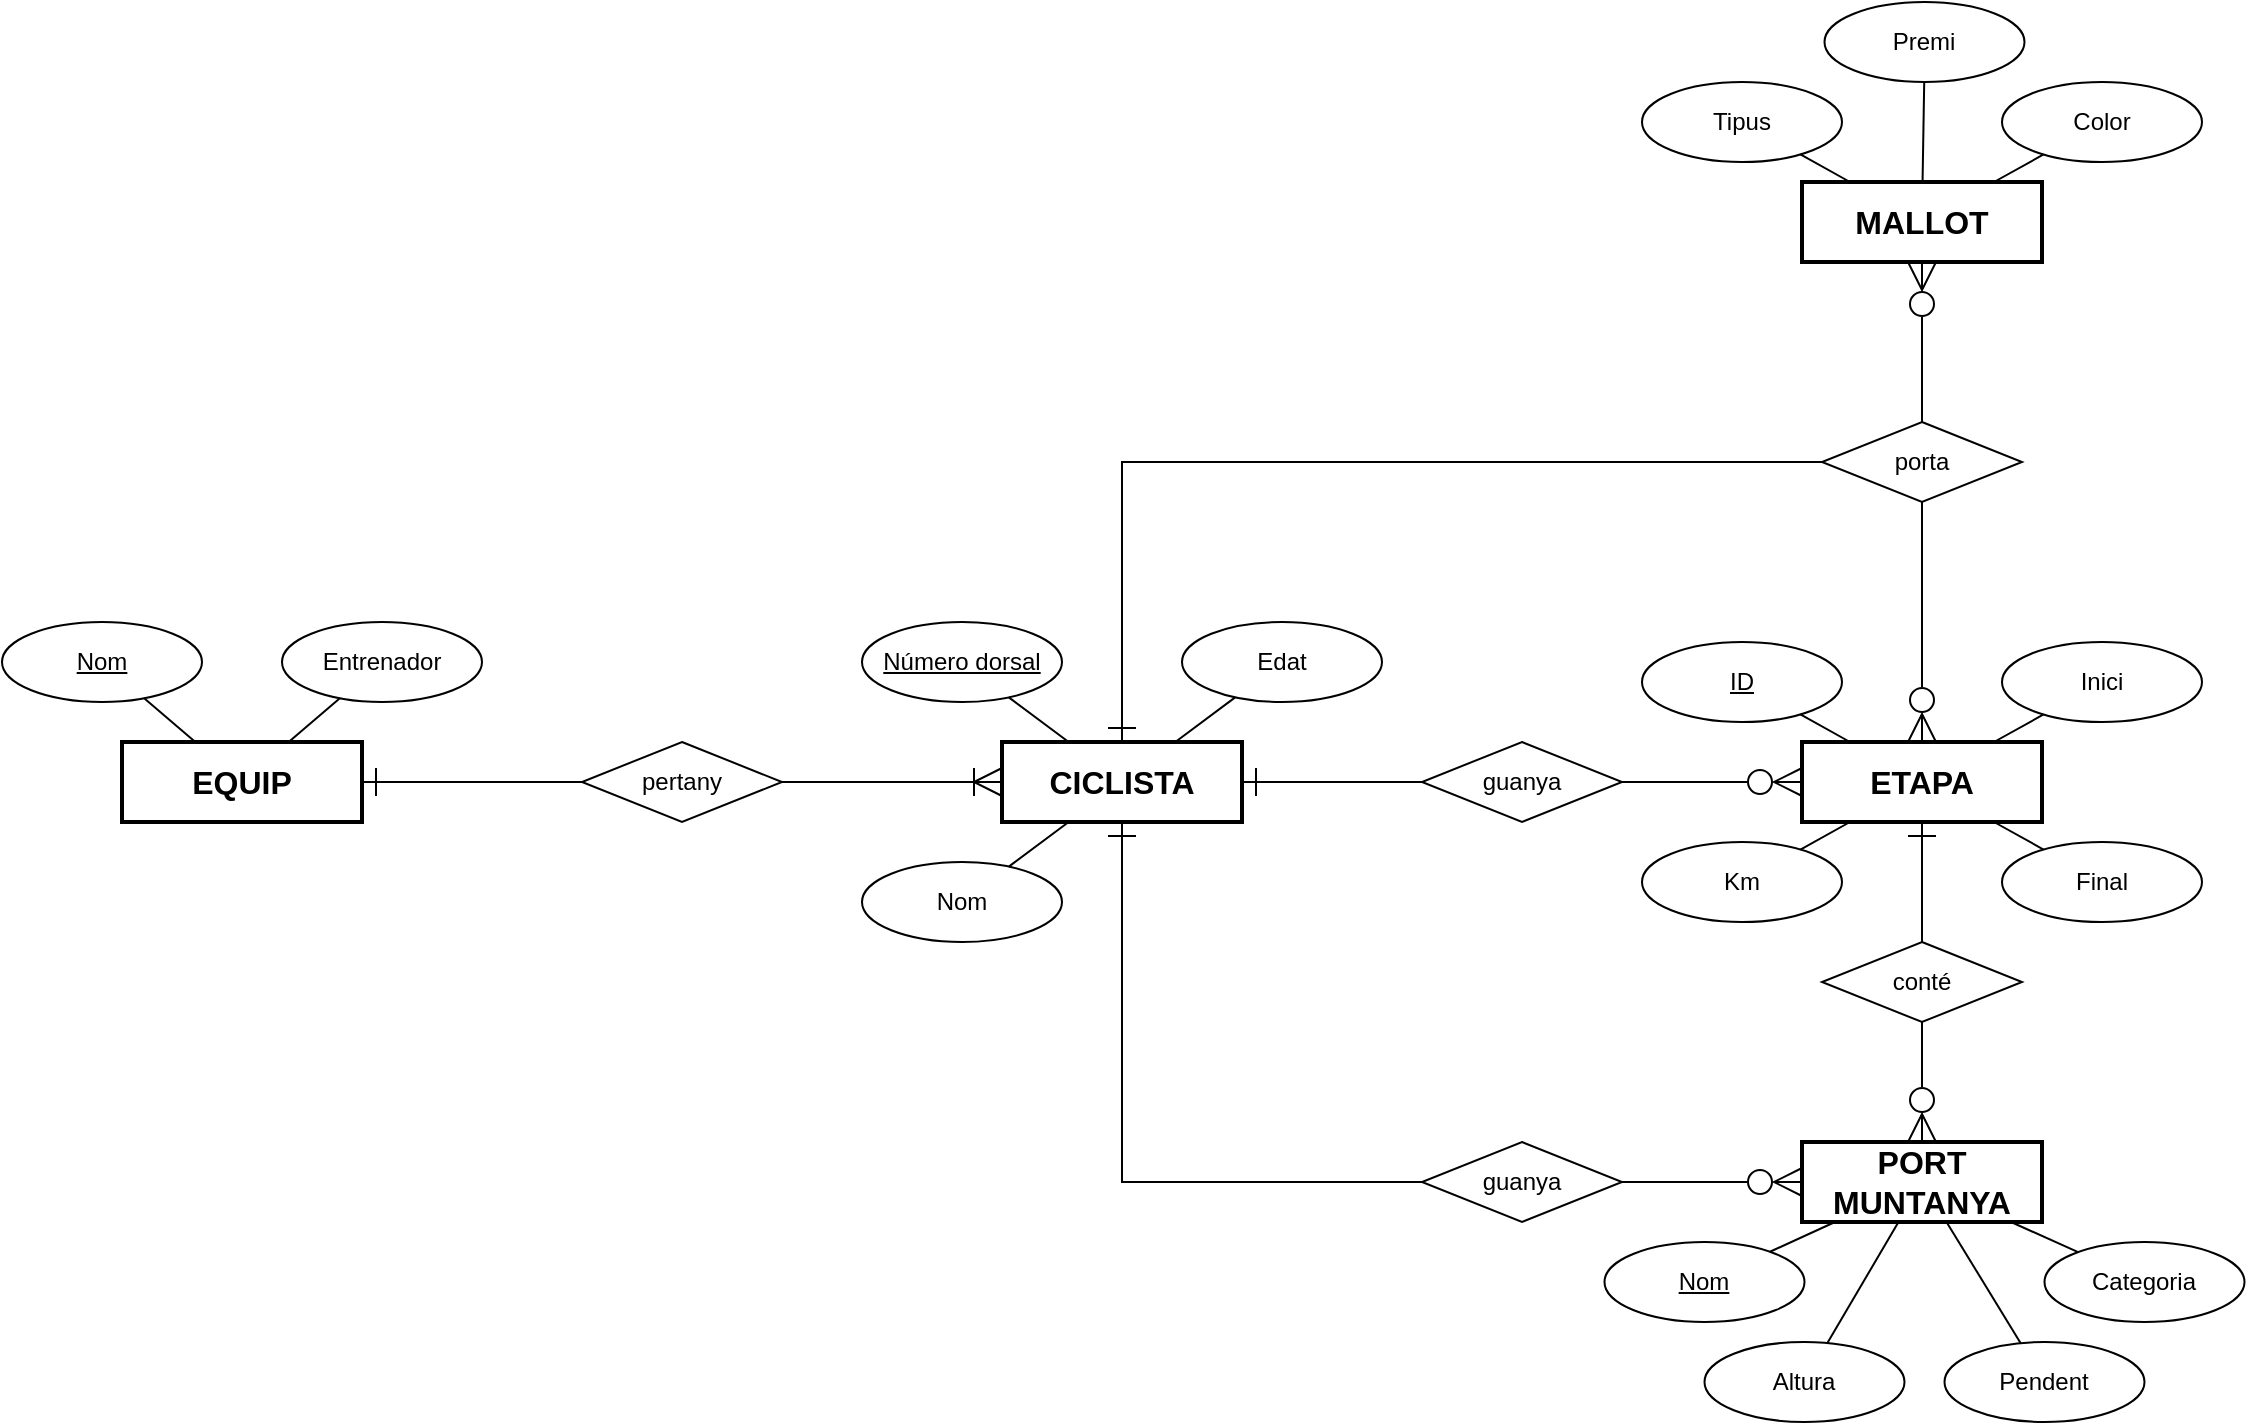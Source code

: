 <mxfile version="22.0.8" type="device">
  <diagram name="Pàgina-1" id="5p1RK1gfJNGb53cNKMp1">
    <mxGraphModel dx="3728" dy="1118" grid="1" gridSize="10" guides="1" tooltips="1" connect="1" arrows="1" fold="1" page="1" pageScale="1" pageWidth="1654" pageHeight="1169" math="0" shadow="0">
      <root>
        <mxCell id="0" />
        <mxCell id="1" parent="0" />
        <mxCell id="gsU7J_CmsxOtAL61VXyF-1" value="CICLISTA" style="whiteSpace=wrap;html=1;align=center;strokeWidth=2;fontSize=16;fontStyle=1" parent="1" vertex="1">
          <mxGeometry x="360" y="720" width="120" height="40" as="geometry" />
        </mxCell>
        <mxCell id="gsU7J_CmsxOtAL61VXyF-4" value="Nom" style="ellipse;whiteSpace=wrap;html=1;align=center;" parent="1" vertex="1">
          <mxGeometry x="290" y="780" width="100" height="40" as="geometry" />
        </mxCell>
        <mxCell id="gsU7J_CmsxOtAL61VXyF-5" value="Número dorsal" style="ellipse;whiteSpace=wrap;html=1;align=center;fontStyle=4" parent="1" vertex="1">
          <mxGeometry x="290" y="660" width="100" height="40" as="geometry" />
        </mxCell>
        <mxCell id="gsU7J_CmsxOtAL61VXyF-7" value="Edat" style="ellipse;whiteSpace=wrap;html=1;align=center;" parent="1" vertex="1">
          <mxGeometry x="450" y="660" width="100" height="40" as="geometry" />
        </mxCell>
        <mxCell id="gsU7J_CmsxOtAL61VXyF-11" style="rounded=0;orthogonalLoop=1;jettySize=auto;html=1;endArrow=none;endFill=0;" parent="1" source="gsU7J_CmsxOtAL61VXyF-4" target="gsU7J_CmsxOtAL61VXyF-1" edge="1">
          <mxGeometry relative="1" as="geometry">
            <mxPoint x="336" y="823" as="sourcePoint" />
            <mxPoint x="400" y="780" as="targetPoint" />
          </mxGeometry>
        </mxCell>
        <mxCell id="gsU7J_CmsxOtAL61VXyF-12" style="rounded=0;orthogonalLoop=1;jettySize=auto;html=1;endArrow=none;endFill=0;" parent="1" source="gsU7J_CmsxOtAL61VXyF-5" target="gsU7J_CmsxOtAL61VXyF-1" edge="1">
          <mxGeometry relative="1" as="geometry">
            <mxPoint x="346" y="833" as="sourcePoint" />
            <mxPoint x="410" y="790" as="targetPoint" />
          </mxGeometry>
        </mxCell>
        <mxCell id="gsU7J_CmsxOtAL61VXyF-15" style="rounded=0;orthogonalLoop=1;jettySize=auto;html=1;endArrow=none;endFill=0;" parent="1" source="gsU7J_CmsxOtAL61VXyF-7" target="gsU7J_CmsxOtAL61VXyF-1" edge="1">
          <mxGeometry relative="1" as="geometry">
            <mxPoint x="376" y="863" as="sourcePoint" />
            <mxPoint x="440" y="820" as="targetPoint" />
          </mxGeometry>
        </mxCell>
        <mxCell id="gsU7J_CmsxOtAL61VXyF-40" value="EQUIP" style="whiteSpace=wrap;html=1;align=center;strokeWidth=2;fontSize=16;fontStyle=1" parent="1" vertex="1">
          <mxGeometry x="-80" y="720" width="120" height="40" as="geometry" />
        </mxCell>
        <mxCell id="gsU7J_CmsxOtAL61VXyF-42" value="Nom" style="ellipse;whiteSpace=wrap;html=1;align=center;fontStyle=4" parent="1" vertex="1">
          <mxGeometry x="-140" y="660" width="100" height="40" as="geometry" />
        </mxCell>
        <mxCell id="gsU7J_CmsxOtAL61VXyF-43" style="rounded=0;orthogonalLoop=1;jettySize=auto;html=1;endArrow=none;endFill=0;" parent="1" source="gsU7J_CmsxOtAL61VXyF-42" target="gsU7J_CmsxOtAL61VXyF-40" edge="1">
          <mxGeometry relative="1" as="geometry">
            <mxPoint x="-590" y="810" as="sourcePoint" />
            <mxPoint x="-590" y="770" as="targetPoint" />
          </mxGeometry>
        </mxCell>
        <mxCell id="Hw_j9LHr1kkJMjUZphTQ-1" value="Entrenador" style="ellipse;whiteSpace=wrap;html=1;align=center;" parent="1" vertex="1">
          <mxGeometry y="660" width="100" height="40" as="geometry" />
        </mxCell>
        <mxCell id="Hw_j9LHr1kkJMjUZphTQ-2" style="rounded=0;orthogonalLoop=1;jettySize=auto;html=1;endArrow=none;endFill=0;" parent="1" source="Hw_j9LHr1kkJMjUZphTQ-1" target="gsU7J_CmsxOtAL61VXyF-40" edge="1">
          <mxGeometry relative="1" as="geometry">
            <mxPoint x="-39" y="792" as="sourcePoint" />
            <mxPoint x="-13" y="770" as="targetPoint" />
          </mxGeometry>
        </mxCell>
        <mxCell id="Hw_j9LHr1kkJMjUZphTQ-3" value="pertany" style="shape=rhombus;perimeter=rhombusPerimeter;whiteSpace=wrap;html=1;align=center;" parent="1" vertex="1">
          <mxGeometry x="150" y="720" width="100" height="40" as="geometry" />
        </mxCell>
        <mxCell id="Hw_j9LHr1kkJMjUZphTQ-4" style="rounded=0;orthogonalLoop=1;jettySize=auto;html=1;endArrow=ERoneToMany;endFill=0;edgeStyle=orthogonalEdgeStyle;endSize=12;" parent="1" source="Hw_j9LHr1kkJMjUZphTQ-3" target="gsU7J_CmsxOtAL61VXyF-1" edge="1">
          <mxGeometry relative="1" as="geometry">
            <mxPoint x="1190" y="710" as="sourcePoint" />
            <mxPoint x="1170" y="770" as="targetPoint" />
          </mxGeometry>
        </mxCell>
        <mxCell id="Hw_j9LHr1kkJMjUZphTQ-5" style="rounded=0;orthogonalLoop=1;jettySize=auto;html=1;endArrow=ERone;endFill=0;edgeStyle=orthogonalEdgeStyle;endSize=12;" parent="1" source="Hw_j9LHr1kkJMjUZphTQ-3" target="gsU7J_CmsxOtAL61VXyF-40" edge="1">
          <mxGeometry relative="1" as="geometry">
            <mxPoint x="1200" y="720" as="sourcePoint" />
            <mxPoint x="1180" y="780" as="targetPoint" />
          </mxGeometry>
        </mxCell>
        <mxCell id="Hw_j9LHr1kkJMjUZphTQ-8" value="MALLOT" style="whiteSpace=wrap;html=1;align=center;strokeWidth=2;fontSize=16;fontStyle=1" parent="1" vertex="1">
          <mxGeometry x="760" y="440" width="120" height="40" as="geometry" />
        </mxCell>
        <mxCell id="Hw_j9LHr1kkJMjUZphTQ-10" style="rounded=0;orthogonalLoop=1;jettySize=auto;html=1;endArrow=ERone;endFill=0;edgeStyle=orthogonalEdgeStyle;endSize=12;" parent="1" source="r7K02Fi8UwTzBW3lLoMd-29" target="gsU7J_CmsxOtAL61VXyF-1" edge="1">
          <mxGeometry relative="1" as="geometry">
            <mxPoint x="870" y="790" as="sourcePoint" />
            <mxPoint x="750" y="790" as="targetPoint" />
          </mxGeometry>
        </mxCell>
        <mxCell id="Hw_j9LHr1kkJMjUZphTQ-11" style="rounded=0;orthogonalLoop=1;jettySize=auto;html=1;endArrow=ERzeroToMany;endFill=0;edgeStyle=orthogonalEdgeStyle;endSize=12;" parent="1" source="r7K02Fi8UwTzBW3lLoMd-29" target="Hw_j9LHr1kkJMjUZphTQ-8" edge="1">
          <mxGeometry relative="1" as="geometry">
            <mxPoint x="819.4" y="560" as="sourcePoint" />
            <mxPoint x="800" y="710" as="targetPoint" />
          </mxGeometry>
        </mxCell>
        <mxCell id="Hw_j9LHr1kkJMjUZphTQ-12" value="Premi" style="ellipse;whiteSpace=wrap;html=1;align=center;" parent="1" vertex="1">
          <mxGeometry x="771.25" y="350" width="100" height="40" as="geometry" />
        </mxCell>
        <mxCell id="Hw_j9LHr1kkJMjUZphTQ-13" value="Tipus" style="ellipse;whiteSpace=wrap;html=1;align=center;" parent="1" vertex="1">
          <mxGeometry x="680" y="390" width="100" height="40" as="geometry" />
        </mxCell>
        <mxCell id="Hw_j9LHr1kkJMjUZphTQ-14" value="Color" style="ellipse;whiteSpace=wrap;html=1;align=center;" parent="1" vertex="1">
          <mxGeometry x="860" y="390" width="100" height="40" as="geometry" />
        </mxCell>
        <mxCell id="Hw_j9LHr1kkJMjUZphTQ-15" style="rounded=0;orthogonalLoop=1;jettySize=auto;html=1;endArrow=none;endFill=0;" parent="1" source="Hw_j9LHr1kkJMjUZphTQ-12" target="Hw_j9LHr1kkJMjUZphTQ-8" edge="1">
          <mxGeometry relative="1" as="geometry">
            <mxPoint x="736" y="363" as="sourcePoint" />
            <mxPoint x="820" y="300" as="targetPoint" />
          </mxGeometry>
        </mxCell>
        <mxCell id="Hw_j9LHr1kkJMjUZphTQ-16" style="rounded=0;orthogonalLoop=1;jettySize=auto;html=1;endArrow=none;endFill=0;" parent="1" source="Hw_j9LHr1kkJMjUZphTQ-13" target="Hw_j9LHr1kkJMjUZphTQ-8" edge="1">
          <mxGeometry relative="1" as="geometry">
            <mxPoint x="746" y="373" as="sourcePoint" />
            <mxPoint x="784" y="300" as="targetPoint" />
          </mxGeometry>
        </mxCell>
        <mxCell id="Hw_j9LHr1kkJMjUZphTQ-17" style="rounded=0;orthogonalLoop=1;jettySize=auto;html=1;endArrow=none;endFill=0;" parent="1" source="Hw_j9LHr1kkJMjUZphTQ-14" target="Hw_j9LHr1kkJMjUZphTQ-8" edge="1">
          <mxGeometry relative="1" as="geometry">
            <mxPoint x="776" y="403" as="sourcePoint" />
            <mxPoint x="856" y="300" as="targetPoint" />
          </mxGeometry>
        </mxCell>
        <mxCell id="r7K02Fi8UwTzBW3lLoMd-2" value="ETAPA" style="whiteSpace=wrap;html=1;align=center;strokeWidth=2;fontSize=16;fontStyle=1" parent="1" vertex="1">
          <mxGeometry x="760" y="720" width="120" height="40" as="geometry" />
        </mxCell>
        <mxCell id="r7K02Fi8UwTzBW3lLoMd-3" value="Inici" style="ellipse;whiteSpace=wrap;html=1;align=center;" parent="1" vertex="1">
          <mxGeometry x="860" y="670" width="100" height="40" as="geometry" />
        </mxCell>
        <mxCell id="r7K02Fi8UwTzBW3lLoMd-4" value="ID" style="ellipse;whiteSpace=wrap;html=1;align=center;fontStyle=4" parent="1" vertex="1">
          <mxGeometry x="680" y="670" width="100" height="40" as="geometry" />
        </mxCell>
        <mxCell id="r7K02Fi8UwTzBW3lLoMd-5" value="Final" style="ellipse;whiteSpace=wrap;html=1;align=center;" parent="1" vertex="1">
          <mxGeometry x="860" y="770" width="100" height="40" as="geometry" />
        </mxCell>
        <mxCell id="r7K02Fi8UwTzBW3lLoMd-6" style="rounded=0;orthogonalLoop=1;jettySize=auto;html=1;endArrow=none;endFill=0;" parent="1" source="r7K02Fi8UwTzBW3lLoMd-3" target="r7K02Fi8UwTzBW3lLoMd-2" edge="1">
          <mxGeometry relative="1" as="geometry">
            <mxPoint x="736" y="643" as="sourcePoint" />
            <mxPoint x="820" y="580" as="targetPoint" />
          </mxGeometry>
        </mxCell>
        <mxCell id="r7K02Fi8UwTzBW3lLoMd-7" style="rounded=0;orthogonalLoop=1;jettySize=auto;html=1;endArrow=none;endFill=0;" parent="1" source="r7K02Fi8UwTzBW3lLoMd-4" target="r7K02Fi8UwTzBW3lLoMd-2" edge="1">
          <mxGeometry relative="1" as="geometry">
            <mxPoint x="746" y="653" as="sourcePoint" />
            <mxPoint x="784" y="580" as="targetPoint" />
          </mxGeometry>
        </mxCell>
        <mxCell id="r7K02Fi8UwTzBW3lLoMd-8" style="rounded=0;orthogonalLoop=1;jettySize=auto;html=1;endArrow=none;endFill=0;" parent="1" source="r7K02Fi8UwTzBW3lLoMd-5" target="r7K02Fi8UwTzBW3lLoMd-2" edge="1">
          <mxGeometry relative="1" as="geometry">
            <mxPoint x="776" y="683" as="sourcePoint" />
            <mxPoint x="856" y="580" as="targetPoint" />
          </mxGeometry>
        </mxCell>
        <mxCell id="r7K02Fi8UwTzBW3lLoMd-9" value="PORT MUNTANYA" style="whiteSpace=wrap;html=1;align=center;strokeWidth=2;fontSize=16;fontStyle=1" parent="1" vertex="1">
          <mxGeometry x="760" y="920" width="120" height="40" as="geometry" />
        </mxCell>
        <mxCell id="r7K02Fi8UwTzBW3lLoMd-10" value="Altura" style="ellipse;whiteSpace=wrap;html=1;align=center;" parent="1" vertex="1">
          <mxGeometry x="711.25" y="1020" width="100" height="40" as="geometry" />
        </mxCell>
        <mxCell id="r7K02Fi8UwTzBW3lLoMd-11" value="Nom" style="ellipse;whiteSpace=wrap;html=1;align=center;fontStyle=4" parent="1" vertex="1">
          <mxGeometry x="661.25" y="970" width="100" height="40" as="geometry" />
        </mxCell>
        <mxCell id="r7K02Fi8UwTzBW3lLoMd-12" value="Categoria" style="ellipse;whiteSpace=wrap;html=1;align=center;" parent="1" vertex="1">
          <mxGeometry x="881.25" y="970" width="100" height="40" as="geometry" />
        </mxCell>
        <mxCell id="r7K02Fi8UwTzBW3lLoMd-13" style="rounded=0;orthogonalLoop=1;jettySize=auto;html=1;endArrow=none;endFill=0;" parent="1" source="r7K02Fi8UwTzBW3lLoMd-10" target="r7K02Fi8UwTzBW3lLoMd-9" edge="1">
          <mxGeometry relative="1" as="geometry">
            <mxPoint x="737.25" y="843" as="sourcePoint" />
            <mxPoint x="821.25" y="780" as="targetPoint" />
          </mxGeometry>
        </mxCell>
        <mxCell id="r7K02Fi8UwTzBW3lLoMd-14" style="rounded=0;orthogonalLoop=1;jettySize=auto;html=1;endArrow=none;endFill=0;" parent="1" source="r7K02Fi8UwTzBW3lLoMd-11" target="r7K02Fi8UwTzBW3lLoMd-9" edge="1">
          <mxGeometry relative="1" as="geometry">
            <mxPoint x="747.25" y="853" as="sourcePoint" />
            <mxPoint x="785.25" y="780" as="targetPoint" />
          </mxGeometry>
        </mxCell>
        <mxCell id="r7K02Fi8UwTzBW3lLoMd-15" style="rounded=0;orthogonalLoop=1;jettySize=auto;html=1;endArrow=none;endFill=0;" parent="1" source="r7K02Fi8UwTzBW3lLoMd-12" target="r7K02Fi8UwTzBW3lLoMd-9" edge="1">
          <mxGeometry relative="1" as="geometry">
            <mxPoint x="777.25" y="883" as="sourcePoint" />
            <mxPoint x="857.25" y="780" as="targetPoint" />
          </mxGeometry>
        </mxCell>
        <mxCell id="r7K02Fi8UwTzBW3lLoMd-16" value="Pendent" style="ellipse;whiteSpace=wrap;html=1;align=center;" parent="1" vertex="1">
          <mxGeometry x="831.25" y="1020" width="100" height="40" as="geometry" />
        </mxCell>
        <mxCell id="r7K02Fi8UwTzBW3lLoMd-17" style="rounded=0;orthogonalLoop=1;jettySize=auto;html=1;endArrow=none;endFill=0;" parent="1" source="r7K02Fi8UwTzBW3lLoMd-16" target="r7K02Fi8UwTzBW3lLoMd-9" edge="1">
          <mxGeometry relative="1" as="geometry">
            <mxPoint x="892.25" y="916" as="sourcePoint" />
            <mxPoint x="867.25" y="930" as="targetPoint" />
          </mxGeometry>
        </mxCell>
        <mxCell id="r7K02Fi8UwTzBW3lLoMd-18" value="guanya" style="shape=rhombus;perimeter=rhombusPerimeter;whiteSpace=wrap;html=1;align=center;" parent="1" vertex="1">
          <mxGeometry x="570" y="720" width="100" height="40" as="geometry" />
        </mxCell>
        <mxCell id="r7K02Fi8UwTzBW3lLoMd-19" style="rounded=0;orthogonalLoop=1;jettySize=auto;html=1;endArrow=ERone;endFill=0;edgeStyle=orthogonalEdgeStyle;endSize=12;" parent="1" source="r7K02Fi8UwTzBW3lLoMd-18" target="gsU7J_CmsxOtAL61VXyF-1" edge="1">
          <mxGeometry relative="1" as="geometry">
            <mxPoint x="550" y="630" as="sourcePoint" />
            <mxPoint x="430" y="730" as="targetPoint" />
          </mxGeometry>
        </mxCell>
        <mxCell id="r7K02Fi8UwTzBW3lLoMd-20" style="rounded=0;orthogonalLoop=1;jettySize=auto;html=1;endArrow=ERzeroToMany;endFill=0;edgeStyle=orthogonalEdgeStyle;endSize=12;" parent="1" source="r7K02Fi8UwTzBW3lLoMd-18" target="r7K02Fi8UwTzBW3lLoMd-2" edge="1">
          <mxGeometry relative="1" as="geometry">
            <mxPoint x="580" y="750" as="sourcePoint" />
            <mxPoint x="490" y="750" as="targetPoint" />
          </mxGeometry>
        </mxCell>
        <mxCell id="r7K02Fi8UwTzBW3lLoMd-21" value="guanya" style="shape=rhombus;perimeter=rhombusPerimeter;whiteSpace=wrap;html=1;align=center;" parent="1" vertex="1">
          <mxGeometry x="570" y="920" width="100" height="40" as="geometry" />
        </mxCell>
        <mxCell id="r7K02Fi8UwTzBW3lLoMd-22" style="rounded=0;orthogonalLoop=1;jettySize=auto;html=1;endArrow=ERone;endFill=0;edgeStyle=orthogonalEdgeStyle;endSize=12;" parent="1" source="r7K02Fi8UwTzBW3lLoMd-21" target="gsU7J_CmsxOtAL61VXyF-1" edge="1">
          <mxGeometry relative="1" as="geometry">
            <mxPoint x="580" y="750" as="sourcePoint" />
            <mxPoint x="490" y="750" as="targetPoint" />
          </mxGeometry>
        </mxCell>
        <mxCell id="r7K02Fi8UwTzBW3lLoMd-23" style="rounded=0;orthogonalLoop=1;jettySize=auto;html=1;endArrow=ERzeroToMany;endFill=0;edgeStyle=orthogonalEdgeStyle;endSize=12;" parent="1" source="r7K02Fi8UwTzBW3lLoMd-21" target="r7K02Fi8UwTzBW3lLoMd-9" edge="1">
          <mxGeometry relative="1" as="geometry">
            <mxPoint x="680" y="750" as="sourcePoint" />
            <mxPoint x="770" y="750" as="targetPoint" />
          </mxGeometry>
        </mxCell>
        <mxCell id="r7K02Fi8UwTzBW3lLoMd-24" value="conté" style="shape=rhombus;perimeter=rhombusPerimeter;whiteSpace=wrap;html=1;align=center;" parent="1" vertex="1">
          <mxGeometry x="770" y="820" width="100" height="40" as="geometry" />
        </mxCell>
        <mxCell id="r7K02Fi8UwTzBW3lLoMd-25" style="rounded=0;orthogonalLoop=1;jettySize=auto;html=1;endArrow=ERzeroToMany;endFill=0;edgeStyle=orthogonalEdgeStyle;endSize=12;" parent="1" source="r7K02Fi8UwTzBW3lLoMd-24" target="r7K02Fi8UwTzBW3lLoMd-9" edge="1">
          <mxGeometry relative="1" as="geometry">
            <mxPoint x="680" y="750" as="sourcePoint" />
            <mxPoint x="770" y="750" as="targetPoint" />
          </mxGeometry>
        </mxCell>
        <mxCell id="r7K02Fi8UwTzBW3lLoMd-26" style="rounded=0;orthogonalLoop=1;jettySize=auto;html=1;endArrow=ERone;endFill=0;edgeStyle=orthogonalEdgeStyle;endSize=12;" parent="1" source="r7K02Fi8UwTzBW3lLoMd-24" target="r7K02Fi8UwTzBW3lLoMd-2" edge="1">
          <mxGeometry relative="1" as="geometry">
            <mxPoint x="580" y="750" as="sourcePoint" />
            <mxPoint x="490" y="750" as="targetPoint" />
          </mxGeometry>
        </mxCell>
        <mxCell id="r7K02Fi8UwTzBW3lLoMd-27" style="rounded=0;orthogonalLoop=1;jettySize=auto;html=1;endArrow=ERzeroToMany;endFill=0;edgeStyle=orthogonalEdgeStyle;endSize=12;" parent="1" source="r7K02Fi8UwTzBW3lLoMd-29" target="r7K02Fi8UwTzBW3lLoMd-2" edge="1">
          <mxGeometry relative="1" as="geometry">
            <mxPoint x="819.4" y="600" as="sourcePoint" />
            <mxPoint x="430" y="730" as="targetPoint" />
          </mxGeometry>
        </mxCell>
        <mxCell id="r7K02Fi8UwTzBW3lLoMd-29" value="porta" style="shape=rhombus;perimeter=rhombusPerimeter;whiteSpace=wrap;html=1;align=center;" parent="1" vertex="1">
          <mxGeometry x="770" y="560" width="100" height="40" as="geometry" />
        </mxCell>
        <mxCell id="PpErxbmFMA0frRZ9p7Yt-1" value="Km" style="ellipse;whiteSpace=wrap;html=1;align=center;" parent="1" vertex="1">
          <mxGeometry x="680" y="770" width="100" height="40" as="geometry" />
        </mxCell>
        <mxCell id="PpErxbmFMA0frRZ9p7Yt-2" style="rounded=0;orthogonalLoop=1;jettySize=auto;html=1;endArrow=none;endFill=0;" parent="1" source="PpErxbmFMA0frRZ9p7Yt-1" target="r7K02Fi8UwTzBW3lLoMd-2" edge="1">
          <mxGeometry relative="1" as="geometry">
            <mxPoint x="891" y="784" as="sourcePoint" />
            <mxPoint x="866" y="770" as="targetPoint" />
          </mxGeometry>
        </mxCell>
      </root>
    </mxGraphModel>
  </diagram>
</mxfile>
